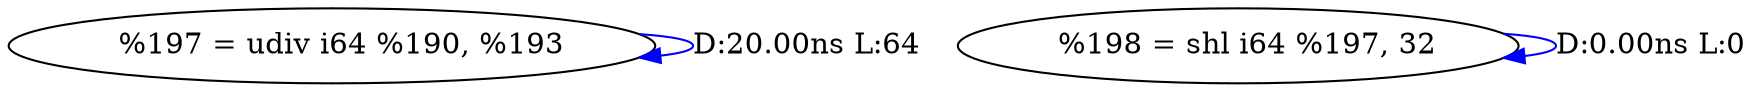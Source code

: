 digraph {
Node0x3345380[label="  %197 = udiv i64 %190, %193"];
Node0x3345380 -> Node0x3345380[label="D:20.00ns L:64",color=blue];
Node0x3345460[label="  %198 = shl i64 %197, 32"];
Node0x3345460 -> Node0x3345460[label="D:0.00ns L:0",color=blue];
}
